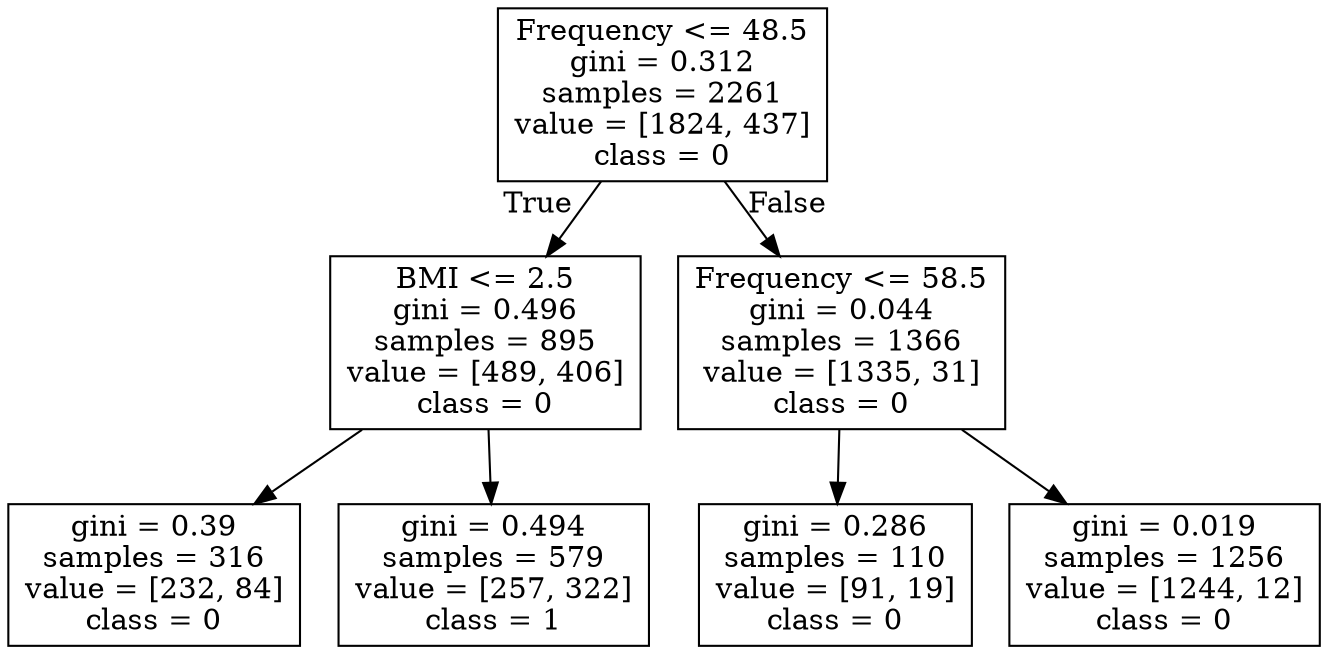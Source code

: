digraph Tree {
node [shape=box] ;
0 [label="Frequency <= 48.5\ngini = 0.312\nsamples = 2261\nvalue = [1824, 437]\nclass = 0"] ;
1 [label="BMI <= 2.5\ngini = 0.496\nsamples = 895\nvalue = [489, 406]\nclass = 0"] ;
0 -> 1 [labeldistance=2.5, labelangle=45, headlabel="True"] ;
2 [label="gini = 0.39\nsamples = 316\nvalue = [232, 84]\nclass = 0"] ;
1 -> 2 ;
3 [label="gini = 0.494\nsamples = 579\nvalue = [257, 322]\nclass = 1"] ;
1 -> 3 ;
4 [label="Frequency <= 58.5\ngini = 0.044\nsamples = 1366\nvalue = [1335, 31]\nclass = 0"] ;
0 -> 4 [labeldistance=2.5, labelangle=-45, headlabel="False"] ;
5 [label="gini = 0.286\nsamples = 110\nvalue = [91, 19]\nclass = 0"] ;
4 -> 5 ;
6 [label="gini = 0.019\nsamples = 1256\nvalue = [1244, 12]\nclass = 0"] ;
4 -> 6 ;
}